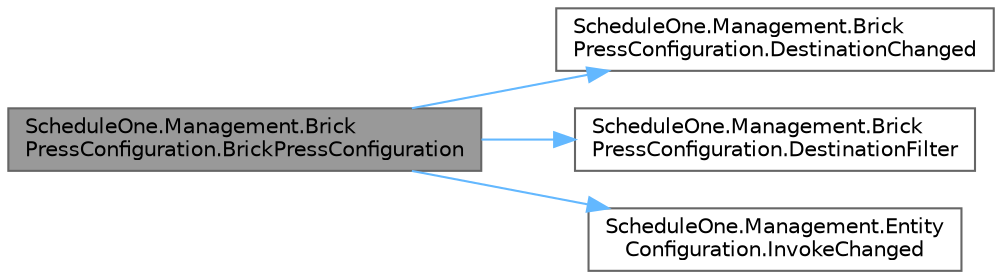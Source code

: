 digraph "ScheduleOne.Management.BrickPressConfiguration.BrickPressConfiguration"
{
 // LATEX_PDF_SIZE
  bgcolor="transparent";
  edge [fontname=Helvetica,fontsize=10,labelfontname=Helvetica,labelfontsize=10];
  node [fontname=Helvetica,fontsize=10,shape=box,height=0.2,width=0.4];
  rankdir="LR";
  Node1 [id="Node000001",label="ScheduleOne.Management.Brick\lPressConfiguration.BrickPressConfiguration",height=0.2,width=0.4,color="gray40", fillcolor="grey60", style="filled", fontcolor="black",tooltip=" "];
  Node1 -> Node2 [id="edge1_Node000001_Node000002",color="steelblue1",style="solid",tooltip=" "];
  Node2 [id="Node000002",label="ScheduleOne.Management.Brick\lPressConfiguration.DestinationChanged",height=0.2,width=0.4,color="grey40", fillcolor="white", style="filled",URL="$class_schedule_one_1_1_management_1_1_brick_press_configuration.html#a016186016f83e576ae3ee214bb486cf8",tooltip=" "];
  Node1 -> Node3 [id="edge2_Node000001_Node000003",color="steelblue1",style="solid",tooltip=" "];
  Node3 [id="Node000003",label="ScheduleOne.Management.Brick\lPressConfiguration.DestinationFilter",height=0.2,width=0.4,color="grey40", fillcolor="white", style="filled",URL="$class_schedule_one_1_1_management_1_1_brick_press_configuration.html#ad4bbb5bf0a8cf38d73f70f4f82221e2b",tooltip=" "];
  Node1 -> Node4 [id="edge3_Node000001_Node000004",color="steelblue1",style="solid",tooltip=" "];
  Node4 [id="Node000004",label="ScheduleOne.Management.Entity\lConfiguration.InvokeChanged",height=0.2,width=0.4,color="grey40", fillcolor="white", style="filled",URL="$class_schedule_one_1_1_management_1_1_entity_configuration.html#a5a1e88a8b9c28b8da0183b5007406981",tooltip=" "];
}
